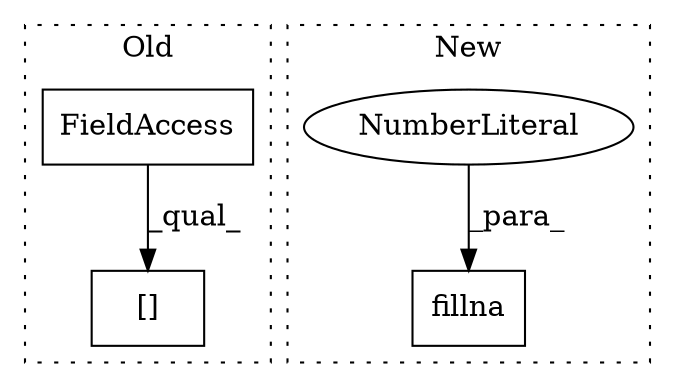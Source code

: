 digraph G {
subgraph cluster0 {
1 [label="[]" a="2" s="1511,1537" l="11,1" shape="box"];
4 [label="FieldAccess" a="22" s="1511" l="10" shape="box"];
label = "Old";
style="dotted";
}
subgraph cluster1 {
2 [label="fillna" a="32" s="1767,1777" l="7,1" shape="box"];
3 [label="NumberLiteral" a="34" s="1774" l="3" shape="ellipse"];
label = "New";
style="dotted";
}
3 -> 2 [label="_para_"];
4 -> 1 [label="_qual_"];
}